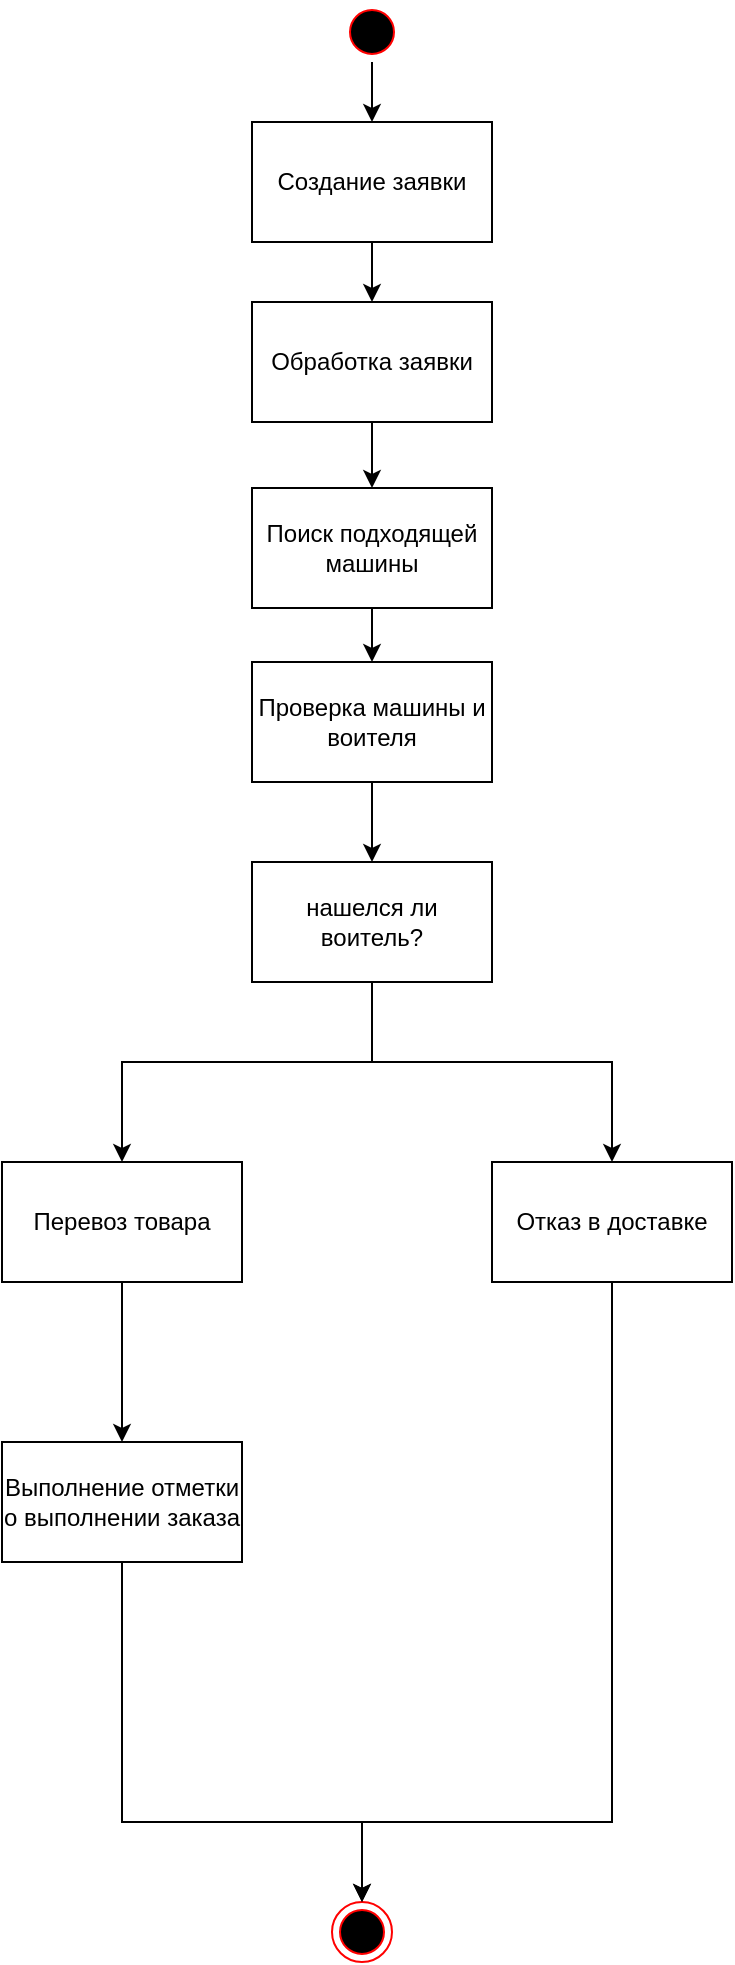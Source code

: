 <mxfile version="20.6.0" type="device" pages="2"><diagram name="Page-1" id="e7e014a7-5840-1c2e-5031-d8a46d1fe8dd"><mxGraphModel dx="1038" dy="579" grid="1" gridSize="10" guides="1" tooltips="1" connect="1" arrows="1" fold="1" page="1" pageScale="1" pageWidth="1169" pageHeight="826" background="none" math="0" shadow="0"><root><mxCell id="0"/><mxCell id="1" parent="0"/><mxCell id="km0dfbWkBAkg-TjvFsPT-43" value="" style="edgeStyle=orthogonalEdgeStyle;rounded=0;orthogonalLoop=1;jettySize=auto;html=1;entryX=0.5;entryY=1;entryDx=0;entryDy=0;" parent="1" source="5" target="km0dfbWkBAkg-TjvFsPT-44" edge="1"><mxGeometry relative="1" as="geometry"><mxPoint x="410" y="265" as="targetPoint"/></mxGeometry></mxCell><mxCell id="5" value="" style="ellipse;shape=startState;fillColor=#000000;strokeColor=#ff0000;" parent="1" vertex="1"><mxGeometry x="395" y="170" width="30" height="30" as="geometry"/></mxCell><mxCell id="38" value="" style="ellipse;shape=endState;fillColor=#000000;strokeColor=#ff0000" parent="1" vertex="1"><mxGeometry x="390" y="1120" width="30" height="30" as="geometry"/></mxCell><mxCell id="km0dfbWkBAkg-TjvFsPT-46" value="" style="edgeStyle=orthogonalEdgeStyle;rounded=0;orthogonalLoop=1;jettySize=auto;html=1;fontColor=#000000;" parent="1" source="km0dfbWkBAkg-TjvFsPT-44" target="km0dfbWkBAkg-TjvFsPT-45" edge="1"><mxGeometry relative="1" as="geometry"/></mxCell><mxCell id="km0dfbWkBAkg-TjvFsPT-44" value="&lt;font color=&quot;#000000&quot;&gt;Создание заявки&lt;/font&gt;" style="rounded=0;whiteSpace=wrap;html=1;fontColor=#FFFFFF;direction=west;" parent="1" vertex="1"><mxGeometry x="350" y="230" width="120" height="60" as="geometry"/></mxCell><mxCell id="km0dfbWkBAkg-TjvFsPT-48" value="" style="edgeStyle=orthogonalEdgeStyle;rounded=0;orthogonalLoop=1;jettySize=auto;html=1;fontColor=#000000;" parent="1" source="km0dfbWkBAkg-TjvFsPT-45" target="km0dfbWkBAkg-TjvFsPT-47" edge="1"><mxGeometry relative="1" as="geometry"/></mxCell><mxCell id="km0dfbWkBAkg-TjvFsPT-45" value="&lt;font color=&quot;#000000&quot;&gt;Обработка заявки&lt;/font&gt;" style="whiteSpace=wrap;html=1;fillColor=rgb(255, 255, 255);strokeColor=rgb(0, 0, 0);fontColor=#FFFFFF;rounded=0;" parent="1" vertex="1"><mxGeometry x="350" y="320" width="120" height="60" as="geometry"/></mxCell><mxCell id="km0dfbWkBAkg-TjvFsPT-51" value="" style="edgeStyle=orthogonalEdgeStyle;rounded=0;orthogonalLoop=1;jettySize=auto;html=1;fontColor=#000000;" parent="1" source="km0dfbWkBAkg-TjvFsPT-47" target="km0dfbWkBAkg-TjvFsPT-50" edge="1"><mxGeometry relative="1" as="geometry"/></mxCell><mxCell id="km0dfbWkBAkg-TjvFsPT-47" value="&lt;font color=&quot;#000000&quot;&gt;Поиск подходящей машины&lt;/font&gt;" style="whiteSpace=wrap;html=1;fillColor=rgb(255, 255, 255);strokeColor=rgb(0, 0, 0);fontColor=#FFFFFF;rounded=0;" parent="1" vertex="1"><mxGeometry x="350" y="413" width="120" height="60" as="geometry"/></mxCell><mxCell id="km0dfbWkBAkg-TjvFsPT-53" value="" style="edgeStyle=orthogonalEdgeStyle;rounded=0;orthogonalLoop=1;jettySize=auto;html=1;fontColor=#000000;" parent="1" source="km0dfbWkBAkg-TjvFsPT-50" target="km0dfbWkBAkg-TjvFsPT-52" edge="1"><mxGeometry relative="1" as="geometry"/></mxCell><mxCell id="km0dfbWkBAkg-TjvFsPT-50" value="&lt;font color=&quot;#000000&quot;&gt;Проверка машины и воителя&lt;/font&gt;" style="whiteSpace=wrap;html=1;fillColor=rgb(255, 255, 255);strokeColor=rgb(0, 0, 0);fontColor=#FFFFFF;rounded=0;" parent="1" vertex="1"><mxGeometry x="350" y="500" width="120" height="60" as="geometry"/></mxCell><mxCell id="km0dfbWkBAkg-TjvFsPT-52" value="&lt;font color=&quot;#000000&quot;&gt;нашелся ли воитель?&lt;/font&gt;" style="whiteSpace=wrap;html=1;fillColor=rgb(255, 255, 255);strokeColor=rgb(0, 0, 0);fontColor=#FFFFFF;rounded=0;" parent="1" vertex="1"><mxGeometry x="350" y="600" width="120" height="60" as="geometry"/></mxCell><mxCell id="km0dfbWkBAkg-TjvFsPT-58" value="" style="edgeStyle=orthogonalEdgeStyle;rounded=0;orthogonalLoop=1;jettySize=auto;html=1;fontColor=#000000;" parent="1" source="km0dfbWkBAkg-TjvFsPT-54" target="km0dfbWkBAkg-TjvFsPT-57" edge="1"><mxGeometry relative="1" as="geometry"/></mxCell><mxCell id="km0dfbWkBAkg-TjvFsPT-54" value="&lt;font color=&quot;#000000&quot;&gt;Перевоз товара&lt;/font&gt;" style="whiteSpace=wrap;html=1;fillColor=rgb(255, 255, 255);strokeColor=rgb(0, 0, 0);fontColor=#FFFFFF;rounded=0;" parent="1" vertex="1"><mxGeometry x="225" y="750" width="120" height="60" as="geometry"/></mxCell><mxCell id="km0dfbWkBAkg-TjvFsPT-56" value="&lt;font color=&quot;#000000&quot;&gt;Отказ в доставке&lt;/font&gt;" style="whiteSpace=wrap;html=1;fillColor=rgb(255, 255, 255);strokeColor=rgb(0, 0, 0);fontColor=#FFFFFF;rounded=0;" parent="1" vertex="1"><mxGeometry x="470" y="750" width="120" height="60" as="geometry"/></mxCell><mxCell id="km0dfbWkBAkg-TjvFsPT-57" value="&lt;font color=&quot;#000000&quot;&gt;Выполнение отметки о выполнении заказа&lt;/font&gt;" style="whiteSpace=wrap;html=1;fillColor=rgb(255, 255, 255);strokeColor=rgb(0, 0, 0);fontColor=#FFFFFF;rounded=0;" parent="1" vertex="1"><mxGeometry x="225" y="890" width="120" height="60" as="geometry"/></mxCell><mxCell id="km0dfbWkBAkg-TjvFsPT-59" value="" style="endArrow=classic;html=1;rounded=0;fontColor=#000000;entryX=0.5;entryY=0;entryDx=0;entryDy=0;exitX=0.5;exitY=1;exitDx=0;exitDy=0;" parent="1" source="km0dfbWkBAkg-TjvFsPT-52" target="km0dfbWkBAkg-TjvFsPT-54" edge="1"><mxGeometry width="50" height="50" relative="1" as="geometry"><mxPoint x="235" y="790" as="sourcePoint"/><mxPoint x="285" y="740" as="targetPoint"/><Array as="points"><mxPoint x="410" y="700"/><mxPoint x="285" y="700"/></Array></mxGeometry></mxCell><mxCell id="km0dfbWkBAkg-TjvFsPT-60" value="" style="endArrow=classic;html=1;rounded=0;fontColor=#000000;entryX=0.5;entryY=0;entryDx=0;entryDy=0;exitX=0.5;exitY=1;exitDx=0;exitDy=0;" parent="1" source="km0dfbWkBAkg-TjvFsPT-52" target="km0dfbWkBAkg-TjvFsPT-56" edge="1"><mxGeometry width="50" height="50" relative="1" as="geometry"><mxPoint x="235" y="790" as="sourcePoint"/><mxPoint x="285" y="740" as="targetPoint"/><Array as="points"><mxPoint x="410" y="700"/><mxPoint x="530" y="700"/></Array></mxGeometry></mxCell><mxCell id="km0dfbWkBAkg-TjvFsPT-62" value="" style="endArrow=classic;html=1;rounded=0;fontColor=#000000;exitX=0.5;exitY=1;exitDx=0;exitDy=0;" parent="1" source="km0dfbWkBAkg-TjvFsPT-56" edge="1"><mxGeometry width="50" height="50" relative="1" as="geometry"><mxPoint x="465" y="990" as="sourcePoint"/><mxPoint x="405" y="1120" as="targetPoint"/><Array as="points"><mxPoint x="530" y="1080"/><mxPoint x="405" y="1080"/></Array></mxGeometry></mxCell><mxCell id="km0dfbWkBAkg-TjvFsPT-63" value="" style="endArrow=classic;html=1;rounded=0;fontColor=#000000;exitX=0.5;exitY=1;exitDx=0;exitDy=0;" parent="1" source="km0dfbWkBAkg-TjvFsPT-57" edge="1"><mxGeometry width="50" height="50" relative="1" as="geometry"><mxPoint x="235" y="1070" as="sourcePoint"/><mxPoint x="405" y="1120" as="targetPoint"/><Array as="points"><mxPoint x="285" y="1080"/><mxPoint x="405" y="1080"/></Array></mxGeometry></mxCell></root></mxGraphModel></diagram><diagram id="EK4D6vXgatkre81Aq8X1" name="Страница 2"><mxGraphModel dx="1038" dy="579" grid="1" gridSize="10" guides="1" tooltips="1" connect="1" arrows="1" fold="1" page="1" pageScale="1" pageWidth="827" pageHeight="1169" math="0" shadow="0"><root><mxCell id="0"/><mxCell id="1" parent="0"/></root></mxGraphModel></diagram></mxfile>